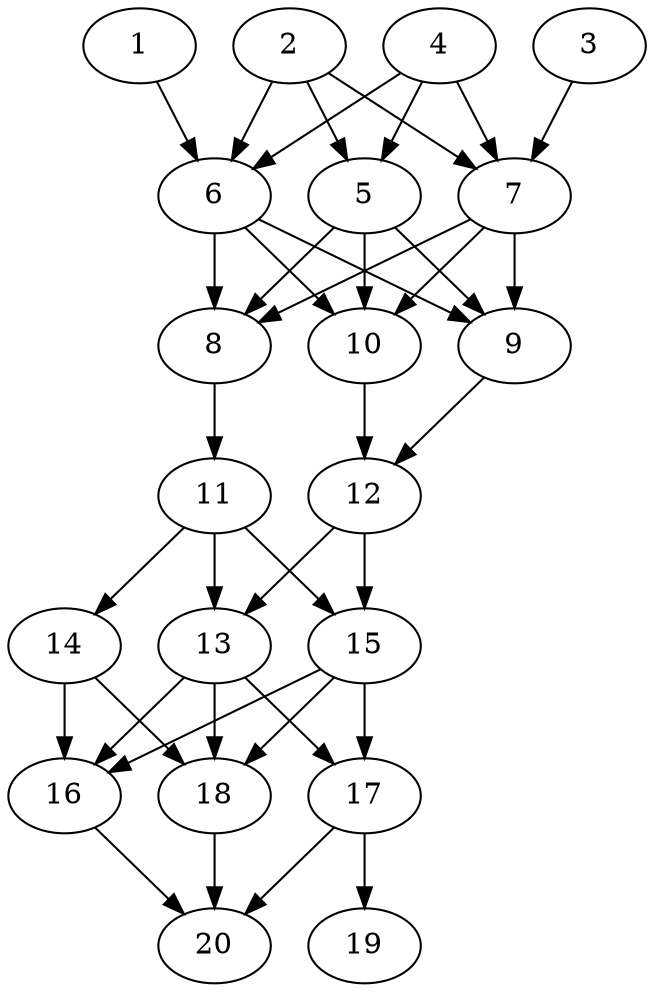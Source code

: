 // DAG automatically generated by daggen at Tue Jul 23 14:31:37 2019
// ./daggen --dot -n 20 --ccr 0.5 --fat 0.5 --regular 0.5 --density 0.8 --mindata 5242880 --maxdata 52428800 
digraph G {
  1 [size="63846400", alpha="0.15", expect_size="31923200"] 
  1 -> 6 [size ="31923200"]
  2 [size="64638976", alpha="0.16", expect_size="32319488"] 
  2 -> 5 [size ="32319488"]
  2 -> 6 [size ="32319488"]
  2 -> 7 [size ="32319488"]
  3 [size="97468416", alpha="0.05", expect_size="48734208"] 
  3 -> 7 [size ="48734208"]
  4 [size="47392768", alpha="0.11", expect_size="23696384"] 
  4 -> 5 [size ="23696384"]
  4 -> 6 [size ="23696384"]
  4 -> 7 [size ="23696384"]
  5 [size="59641856", alpha="0.14", expect_size="29820928"] 
  5 -> 8 [size ="29820928"]
  5 -> 9 [size ="29820928"]
  5 -> 10 [size ="29820928"]
  6 [size="46204928", alpha="0.14", expect_size="23102464"] 
  6 -> 8 [size ="23102464"]
  6 -> 9 [size ="23102464"]
  6 -> 10 [size ="23102464"]
  7 [size="66711552", alpha="0.02", expect_size="33355776"] 
  7 -> 8 [size ="33355776"]
  7 -> 9 [size ="33355776"]
  7 -> 10 [size ="33355776"]
  8 [size="26087424", alpha="0.04", expect_size="13043712"] 
  8 -> 11 [size ="13043712"]
  9 [size="76564480", alpha="0.11", expect_size="38282240"] 
  9 -> 12 [size ="38282240"]
  10 [size="90941440", alpha="0.19", expect_size="45470720"] 
  10 -> 12 [size ="45470720"]
  11 [size="11098112", alpha="0.09", expect_size="5549056"] 
  11 -> 13 [size ="5549056"]
  11 -> 14 [size ="5549056"]
  11 -> 15 [size ="5549056"]
  12 [size="82083840", alpha="0.02", expect_size="41041920"] 
  12 -> 13 [size ="41041920"]
  12 -> 15 [size ="41041920"]
  13 [size="62576640", alpha="0.19", expect_size="31288320"] 
  13 -> 16 [size ="31288320"]
  13 -> 17 [size ="31288320"]
  13 -> 18 [size ="31288320"]
  14 [size="87199744", alpha="0.07", expect_size="43599872"] 
  14 -> 16 [size ="43599872"]
  14 -> 18 [size ="43599872"]
  15 [size="45758464", alpha="0.06", expect_size="22879232"] 
  15 -> 16 [size ="22879232"]
  15 -> 17 [size ="22879232"]
  15 -> 18 [size ="22879232"]
  16 [size="18987008", alpha="0.01", expect_size="9493504"] 
  16 -> 20 [size ="9493504"]
  17 [size="83838976", alpha="0.18", expect_size="41919488"] 
  17 -> 19 [size ="41919488"]
  17 -> 20 [size ="41919488"]
  18 [size="91101184", alpha="0.19", expect_size="45550592"] 
  18 -> 20 [size ="45550592"]
  19 [size="13981696", alpha="0.05", expect_size="6990848"] 
  20 [size="65650688", alpha="0.01", expect_size="32825344"] 
}
